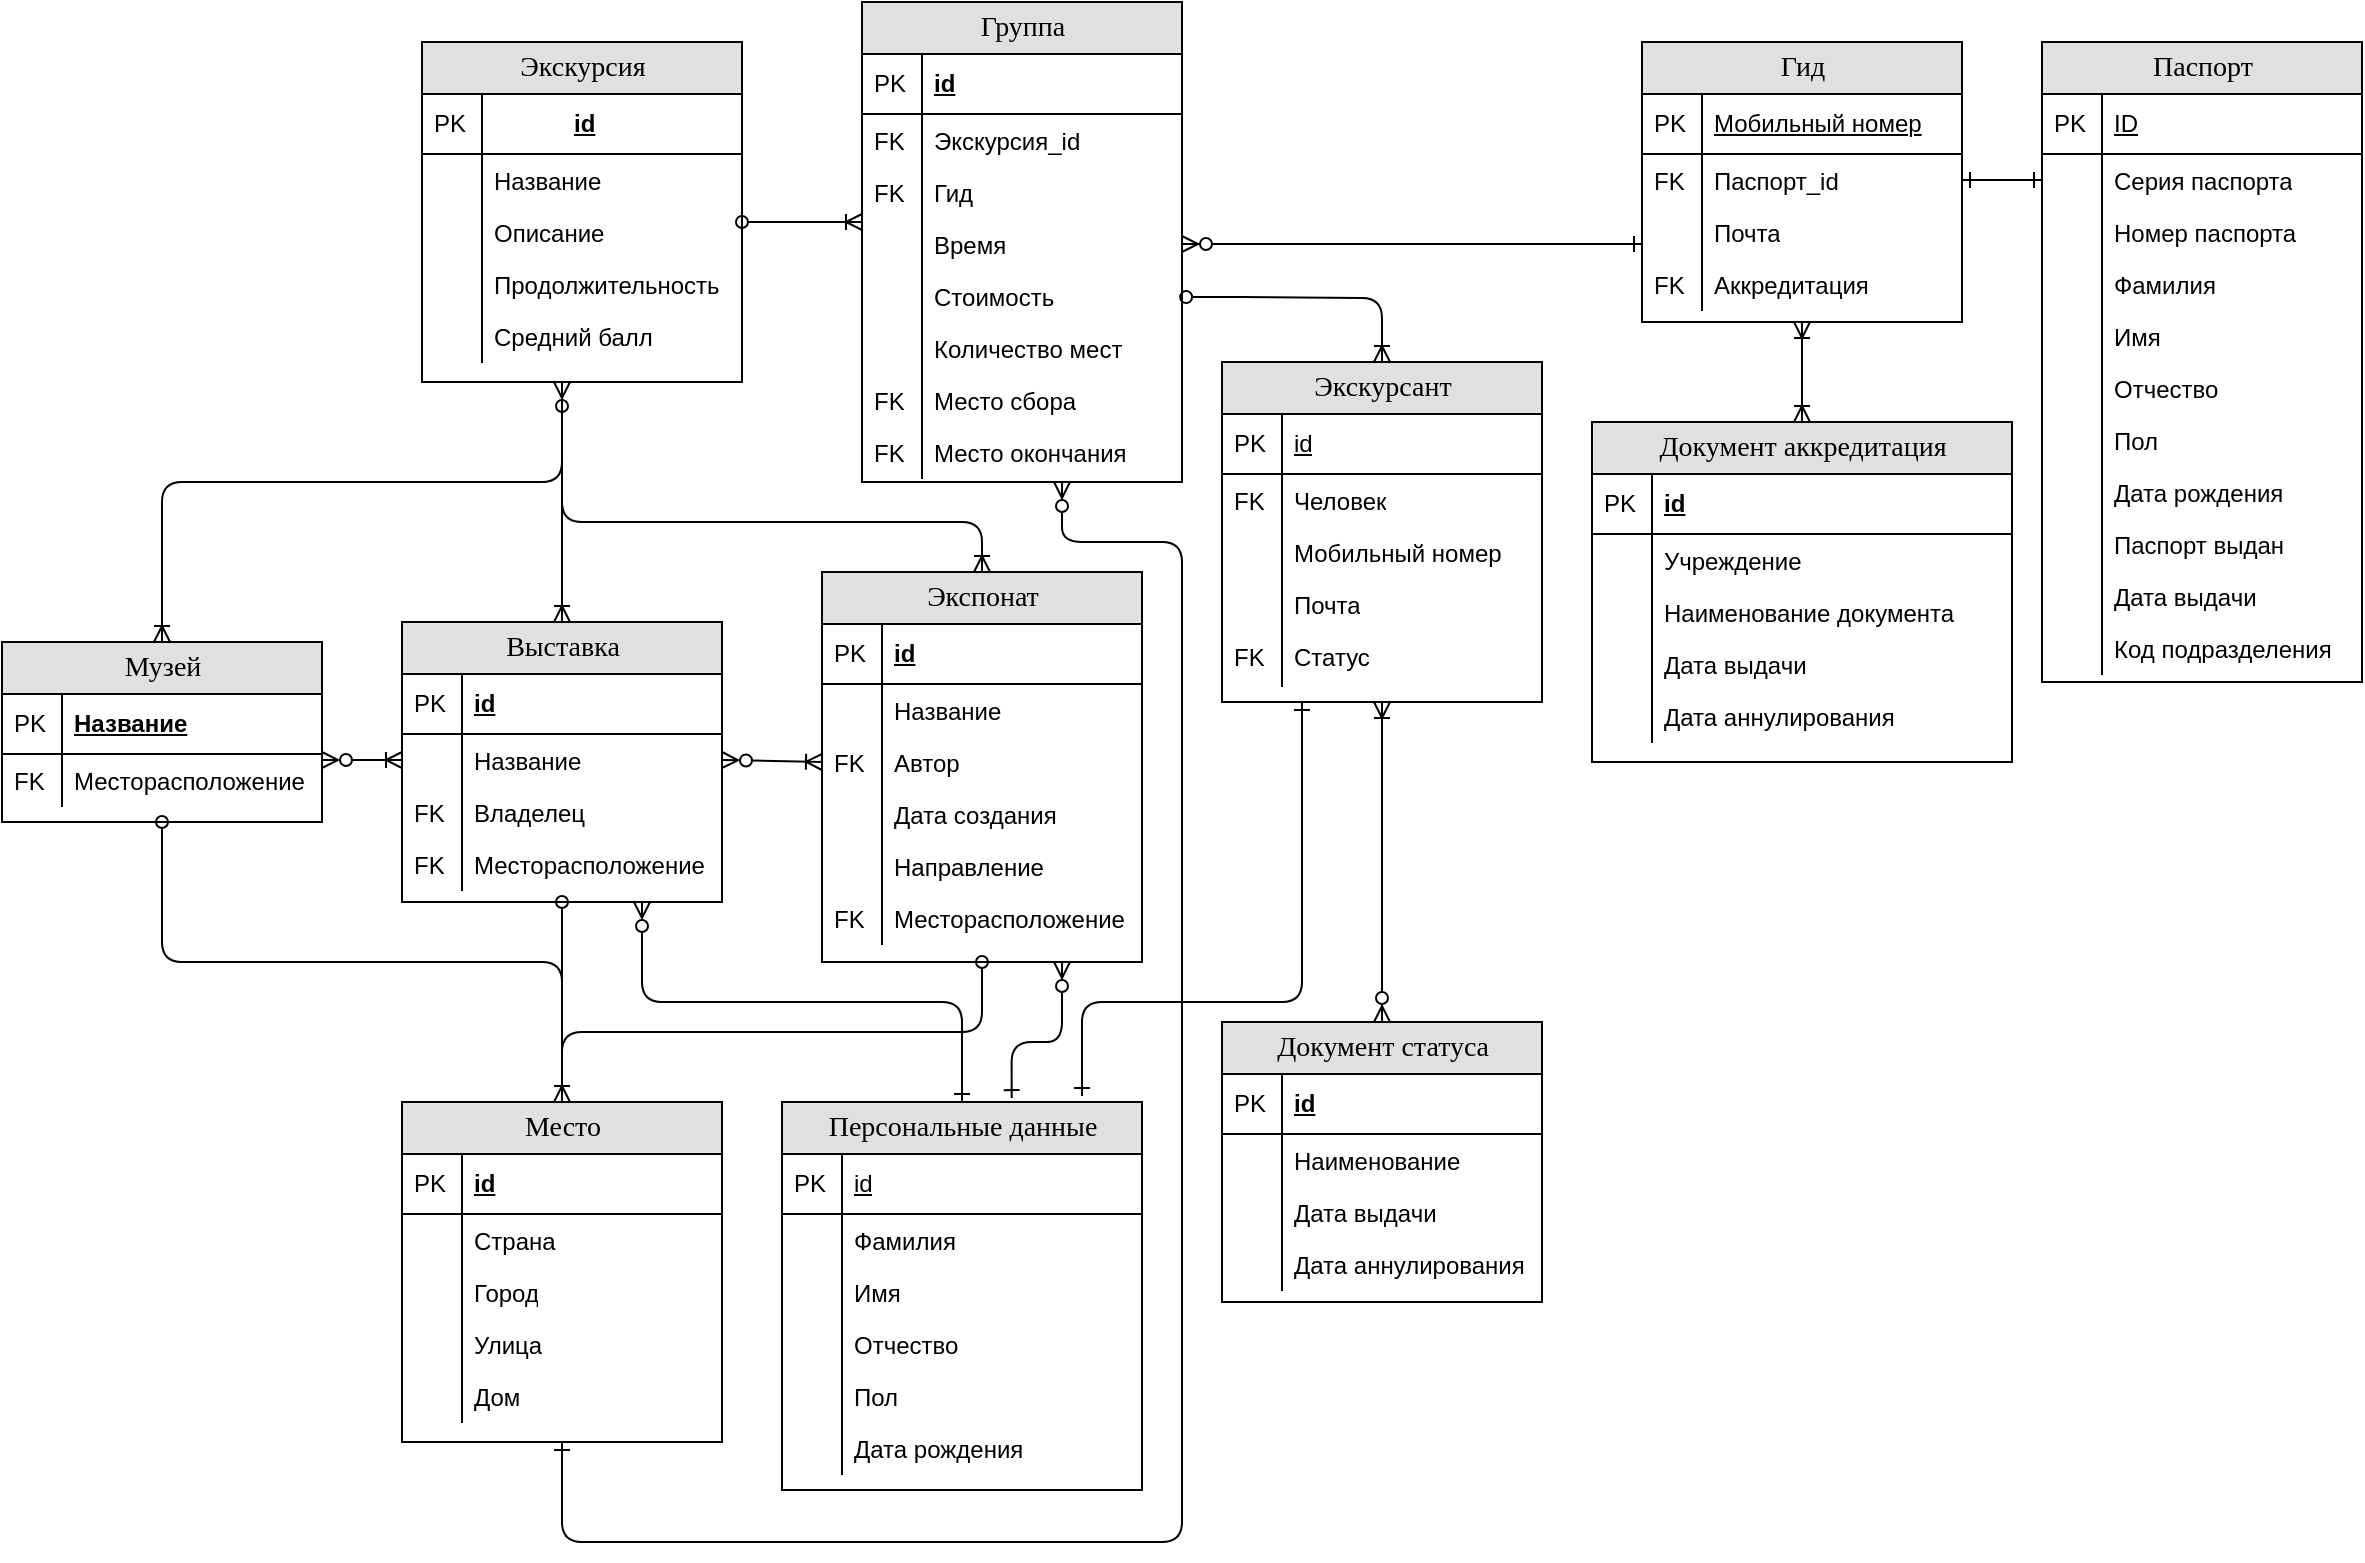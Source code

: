<mxfile version="15.8.3" type="device"><diagram name="Page-1" id="e56a1550-8fbb-45ad-956c-1786394a9013"><mxGraphModel dx="1654" dy="-58" grid="1" gridSize="10" guides="1" tooltips="1" connect="1" arrows="1" fold="1" page="1" pageScale="1" pageWidth="1100" pageHeight="850" background="none" math="0" shadow="0"><root><mxCell id="0"/><mxCell id="1" parent="0"/><mxCell id="u1jYamHM47Ln7ukONdPh-6" value="Экскурсия" style="swimlane;html=1;fontStyle=0;childLayout=stackLayout;horizontal=1;startSize=26;fillColor=#e0e0e0;horizontalStack=0;resizeParent=1;resizeLast=0;collapsible=1;marginBottom=0;swimlaneFillColor=#ffffff;align=center;rounded=0;shadow=0;comic=0;labelBackgroundColor=none;strokeWidth=1;fontFamily=Verdana;fontSize=14;swimlaneLine=1;" parent="1" vertex="1"><mxGeometry x="250" y="930" width="160" height="170" as="geometry"/></mxCell><mxCell id="u1jYamHM47Ln7ukONdPh-7" value="&lt;blockquote style=&quot;margin: 0 0 0 40px ; border: none ; padding: 0px&quot;&gt;id&lt;/blockquote&gt;" style="shape=partialRectangle;top=0;left=0;right=0;bottom=1;html=1;align=left;verticalAlign=middle;fillColor=none;spacingLeft=34;spacingRight=4;whiteSpace=wrap;overflow=hidden;rotatable=0;points=[[0,0.5],[1,0.5]];portConstraint=eastwest;dropTarget=0;fontStyle=5;" parent="u1jYamHM47Ln7ukONdPh-6" vertex="1"><mxGeometry y="26" width="160" height="30" as="geometry"/></mxCell><mxCell id="u1jYamHM47Ln7ukONdPh-8" value="PK" style="shape=partialRectangle;top=0;left=0;bottom=0;html=1;fillColor=none;align=left;verticalAlign=middle;spacingLeft=4;spacingRight=4;whiteSpace=wrap;overflow=hidden;rotatable=0;points=[];portConstraint=eastwest;part=1;" parent="u1jYamHM47Ln7ukONdPh-7" vertex="1" connectable="0"><mxGeometry width="30" height="30" as="geometry"/></mxCell><mxCell id="u1jYamHM47Ln7ukONdPh-207" value="Название" style="shape=partialRectangle;top=0;left=0;right=0;bottom=0;html=1;align=left;verticalAlign=top;fillColor=none;spacingLeft=34;spacingRight=4;whiteSpace=wrap;overflow=hidden;rotatable=0;points=[[0,0.5],[1,0.5]];portConstraint=eastwest;dropTarget=0;" parent="u1jYamHM47Ln7ukONdPh-6" vertex="1"><mxGeometry y="56" width="160" height="26" as="geometry"/></mxCell><mxCell id="u1jYamHM47Ln7ukONdPh-208" value="" style="shape=partialRectangle;top=0;left=0;bottom=0;html=1;fillColor=none;align=left;verticalAlign=top;spacingLeft=4;spacingRight=4;whiteSpace=wrap;overflow=hidden;rotatable=0;points=[];portConstraint=eastwest;part=1;" parent="u1jYamHM47Ln7ukONdPh-207" vertex="1" connectable="0"><mxGeometry width="30" height="26" as="geometry"/></mxCell><mxCell id="u1jYamHM47Ln7ukONdPh-209" value="Описание" style="shape=partialRectangle;top=0;left=0;right=0;bottom=0;html=1;align=left;verticalAlign=top;fillColor=none;spacingLeft=34;spacingRight=4;whiteSpace=wrap;overflow=hidden;rotatable=0;points=[[0,0.5],[1,0.5]];portConstraint=eastwest;dropTarget=0;" parent="u1jYamHM47Ln7ukONdPh-6" vertex="1"><mxGeometry y="82" width="160" height="26" as="geometry"/></mxCell><mxCell id="u1jYamHM47Ln7ukONdPh-210" value="" style="shape=partialRectangle;top=0;left=0;bottom=0;html=1;fillColor=none;align=left;verticalAlign=top;spacingLeft=4;spacingRight=4;whiteSpace=wrap;overflow=hidden;rotatable=0;points=[];portConstraint=eastwest;part=1;" parent="u1jYamHM47Ln7ukONdPh-209" vertex="1" connectable="0"><mxGeometry width="30" height="26" as="geometry"/></mxCell><mxCell id="u1jYamHM47Ln7ukONdPh-142" value="Продолжительность" style="shape=partialRectangle;top=0;left=0;right=0;bottom=0;html=1;align=left;verticalAlign=top;fillColor=none;spacingLeft=34;spacingRight=4;whiteSpace=wrap;overflow=hidden;rotatable=0;points=[[0,0.5],[1,0.5]];portConstraint=eastwest;dropTarget=0;" parent="u1jYamHM47Ln7ukONdPh-6" vertex="1"><mxGeometry y="108" width="160" height="26" as="geometry"/></mxCell><mxCell id="u1jYamHM47Ln7ukONdPh-143" value="" style="shape=partialRectangle;top=0;left=0;bottom=0;html=1;fillColor=none;align=left;verticalAlign=top;spacingLeft=4;spacingRight=4;whiteSpace=wrap;overflow=hidden;rotatable=0;points=[];portConstraint=eastwest;part=1;" parent="u1jYamHM47Ln7ukONdPh-142" vertex="1" connectable="0"><mxGeometry width="30" height="26" as="geometry"/></mxCell><mxCell id="u1jYamHM47Ln7ukONdPh-193" value="Средний балл" style="shape=partialRectangle;top=0;left=0;right=0;bottom=0;html=1;align=left;verticalAlign=top;fillColor=none;spacingLeft=34;spacingRight=4;whiteSpace=wrap;overflow=hidden;rotatable=0;points=[[0,0.5],[1,0.5]];portConstraint=eastwest;dropTarget=0;" parent="u1jYamHM47Ln7ukONdPh-6" vertex="1"><mxGeometry y="134" width="160" height="26" as="geometry"/></mxCell><mxCell id="u1jYamHM47Ln7ukONdPh-194" value="" style="shape=partialRectangle;top=0;left=0;bottom=0;html=1;fillColor=none;align=left;verticalAlign=top;spacingLeft=4;spacingRight=4;whiteSpace=wrap;overflow=hidden;rotatable=0;points=[];portConstraint=eastwest;part=1;" parent="u1jYamHM47Ln7ukONdPh-193" vertex="1" connectable="0"><mxGeometry width="30" height="26" as="geometry"/></mxCell><mxCell id="u1jYamHM47Ln7ukONdPh-17" value="Группа" style="swimlane;html=1;fontStyle=0;childLayout=stackLayout;horizontal=1;startSize=26;fillColor=#e0e0e0;horizontalStack=0;resizeParent=1;resizeLast=0;collapsible=1;marginBottom=0;swimlaneFillColor=#ffffff;align=center;rounded=0;shadow=0;comic=0;labelBackgroundColor=none;strokeWidth=1;fontFamily=Verdana;fontSize=14;swimlaneLine=1;" parent="1" vertex="1"><mxGeometry x="470" y="910" width="160" height="240" as="geometry"/></mxCell><mxCell id="u1jYamHM47Ln7ukONdPh-18" value="id" style="shape=partialRectangle;top=0;left=0;right=0;bottom=1;html=1;align=left;verticalAlign=middle;fillColor=none;spacingLeft=34;spacingRight=4;whiteSpace=wrap;overflow=hidden;rotatable=0;points=[[0,0.5],[1,0.5]];portConstraint=eastwest;dropTarget=0;fontStyle=5;" parent="u1jYamHM47Ln7ukONdPh-17" vertex="1"><mxGeometry y="26" width="160" height="30" as="geometry"/></mxCell><mxCell id="u1jYamHM47Ln7ukONdPh-19" value="PK" style="shape=partialRectangle;top=0;left=0;bottom=0;html=1;fillColor=none;align=left;verticalAlign=middle;spacingLeft=4;spacingRight=4;whiteSpace=wrap;overflow=hidden;rotatable=0;points=[];portConstraint=eastwest;part=1;" parent="u1jYamHM47Ln7ukONdPh-18" vertex="1" connectable="0"><mxGeometry width="30" height="30" as="geometry"/></mxCell><mxCell id="u1jYamHM47Ln7ukONdPh-203" value="Экскурсия_id&lt;br&gt;" style="shape=partialRectangle;top=0;left=0;right=0;bottom=0;html=1;align=left;verticalAlign=top;fillColor=none;spacingLeft=34;spacingRight=4;whiteSpace=wrap;overflow=hidden;rotatable=0;points=[[0,0.5],[1,0.5]];portConstraint=eastwest;dropTarget=0;" parent="u1jYamHM47Ln7ukONdPh-17" vertex="1"><mxGeometry y="56" width="160" height="26" as="geometry"/></mxCell><mxCell id="u1jYamHM47Ln7ukONdPh-204" value="FK" style="shape=partialRectangle;top=0;left=0;bottom=0;html=1;fillColor=none;align=left;verticalAlign=top;spacingLeft=4;spacingRight=4;whiteSpace=wrap;overflow=hidden;rotatable=0;points=[];portConstraint=eastwest;part=1;" parent="u1jYamHM47Ln7ukONdPh-203" vertex="1" connectable="0"><mxGeometry width="30" height="26" as="geometry"/></mxCell><mxCell id="u1jYamHM47Ln7ukONdPh-144" value="Гид&lt;br&gt;" style="shape=partialRectangle;top=0;left=0;right=0;bottom=0;html=1;align=left;verticalAlign=top;fillColor=none;spacingLeft=34;spacingRight=4;whiteSpace=wrap;overflow=hidden;rotatable=0;points=[[0,0.5],[1,0.5]];portConstraint=eastwest;dropTarget=0;" parent="u1jYamHM47Ln7ukONdPh-17" vertex="1"><mxGeometry y="82" width="160" height="26" as="geometry"/></mxCell><mxCell id="u1jYamHM47Ln7ukONdPh-145" value="FK" style="shape=partialRectangle;top=0;left=0;bottom=0;html=1;fillColor=none;align=left;verticalAlign=top;spacingLeft=4;spacingRight=4;whiteSpace=wrap;overflow=hidden;rotatable=0;points=[];portConstraint=eastwest;part=1;" parent="u1jYamHM47Ln7ukONdPh-144" vertex="1" connectable="0"><mxGeometry width="30" height="26" as="geometry"/></mxCell><mxCell id="u1jYamHM47Ln7ukONdPh-148" value="Время" style="shape=partialRectangle;top=0;left=0;right=0;bottom=0;html=1;align=left;verticalAlign=top;fillColor=none;spacingLeft=34;spacingRight=4;whiteSpace=wrap;overflow=hidden;rotatable=0;points=[[0,0.5],[1,0.5]];portConstraint=eastwest;dropTarget=0;" parent="u1jYamHM47Ln7ukONdPh-17" vertex="1"><mxGeometry y="108" width="160" height="26" as="geometry"/></mxCell><mxCell id="u1jYamHM47Ln7ukONdPh-149" value="" style="shape=partialRectangle;top=0;left=0;bottom=0;html=1;fillColor=none;align=left;verticalAlign=top;spacingLeft=4;spacingRight=4;whiteSpace=wrap;overflow=hidden;rotatable=0;points=[];portConstraint=eastwest;part=1;" parent="u1jYamHM47Ln7ukONdPh-148" vertex="1" connectable="0"><mxGeometry width="30" height="26" as="geometry"/></mxCell><mxCell id="u1jYamHM47Ln7ukONdPh-146" value="Стоимость" style="shape=partialRectangle;top=0;left=0;right=0;bottom=0;html=1;align=left;verticalAlign=top;fillColor=none;spacingLeft=34;spacingRight=4;whiteSpace=wrap;overflow=hidden;rotatable=0;points=[[0,0.5],[1,0.5]];portConstraint=eastwest;dropTarget=0;" parent="u1jYamHM47Ln7ukONdPh-17" vertex="1"><mxGeometry y="134" width="160" height="26" as="geometry"/></mxCell><mxCell id="u1jYamHM47Ln7ukONdPh-147" value="" style="shape=partialRectangle;top=0;left=0;bottom=0;html=1;fillColor=none;align=left;verticalAlign=top;spacingLeft=4;spacingRight=4;whiteSpace=wrap;overflow=hidden;rotatable=0;points=[];portConstraint=eastwest;part=1;" parent="u1jYamHM47Ln7ukONdPh-146" vertex="1" connectable="0"><mxGeometry width="30" height="26" as="geometry"/></mxCell><mxCell id="u1jYamHM47Ln7ukONdPh-183" value="Количество мест" style="shape=partialRectangle;top=0;left=0;right=0;bottom=0;html=1;align=left;verticalAlign=top;fillColor=none;spacingLeft=34;spacingRight=4;whiteSpace=wrap;overflow=hidden;rotatable=0;points=[[0,0.5],[1,0.5]];portConstraint=eastwest;dropTarget=0;" parent="u1jYamHM47Ln7ukONdPh-17" vertex="1"><mxGeometry y="160" width="160" height="26" as="geometry"/></mxCell><mxCell id="u1jYamHM47Ln7ukONdPh-184" value="" style="shape=partialRectangle;top=0;left=0;bottom=0;html=1;fillColor=none;align=left;verticalAlign=top;spacingLeft=4;spacingRight=4;whiteSpace=wrap;overflow=hidden;rotatable=0;points=[];portConstraint=eastwest;part=1;" parent="u1jYamHM47Ln7ukONdPh-183" vertex="1" connectable="0"><mxGeometry width="30" height="26" as="geometry"/></mxCell><mxCell id="u1jYamHM47Ln7ukONdPh-212" value="Место сбора" style="shape=partialRectangle;top=0;left=0;right=0;bottom=0;html=1;align=left;verticalAlign=top;fillColor=none;spacingLeft=34;spacingRight=4;whiteSpace=wrap;overflow=hidden;rotatable=0;points=[[0,0.5],[1,0.5]];portConstraint=eastwest;dropTarget=0;" parent="u1jYamHM47Ln7ukONdPh-17" vertex="1"><mxGeometry y="186" width="160" height="26" as="geometry"/></mxCell><mxCell id="u1jYamHM47Ln7ukONdPh-213" value="FK&lt;br&gt;" style="shape=partialRectangle;top=0;left=0;bottom=0;html=1;fillColor=none;align=left;verticalAlign=top;spacingLeft=4;spacingRight=4;whiteSpace=wrap;overflow=hidden;rotatable=0;points=[];portConstraint=eastwest;part=1;" parent="u1jYamHM47Ln7ukONdPh-212" vertex="1" connectable="0"><mxGeometry width="30" height="26" as="geometry"/></mxCell><mxCell id="u1jYamHM47Ln7ukONdPh-214" value="Место окончания" style="shape=partialRectangle;top=0;left=0;right=0;bottom=0;html=1;align=left;verticalAlign=top;fillColor=none;spacingLeft=34;spacingRight=4;whiteSpace=wrap;overflow=hidden;rotatable=0;points=[[0,0.5],[1,0.5]];portConstraint=eastwest;dropTarget=0;" parent="u1jYamHM47Ln7ukONdPh-17" vertex="1"><mxGeometry y="212" width="160" height="26" as="geometry"/></mxCell><mxCell id="u1jYamHM47Ln7ukONdPh-215" value="FK&lt;br&gt;" style="shape=partialRectangle;top=0;left=0;bottom=0;html=1;fillColor=none;align=left;verticalAlign=top;spacingLeft=4;spacingRight=4;whiteSpace=wrap;overflow=hidden;rotatable=0;points=[];portConstraint=eastwest;part=1;" parent="u1jYamHM47Ln7ukONdPh-214" vertex="1" connectable="0"><mxGeometry width="30" height="26" as="geometry"/></mxCell><mxCell id="u1jYamHM47Ln7ukONdPh-24" value="Музей" style="swimlane;html=1;fontStyle=0;childLayout=stackLayout;horizontal=1;startSize=26;fillColor=#e0e0e0;horizontalStack=0;resizeParent=1;resizeLast=0;collapsible=1;marginBottom=0;swimlaneFillColor=#ffffff;align=center;rounded=0;shadow=0;comic=0;labelBackgroundColor=none;strokeWidth=1;fontFamily=Verdana;fontSize=14;swimlaneLine=1;" parent="1" vertex="1"><mxGeometry x="40" y="1230" width="160" height="90" as="geometry"/></mxCell><mxCell id="u1jYamHM47Ln7ukONdPh-25" value="Название" style="shape=partialRectangle;top=0;left=0;right=0;bottom=1;html=1;align=left;verticalAlign=middle;fillColor=none;spacingLeft=34;spacingRight=4;whiteSpace=wrap;overflow=hidden;rotatable=0;points=[[0,0.5],[1,0.5]];portConstraint=eastwest;dropTarget=0;fontStyle=5;" parent="u1jYamHM47Ln7ukONdPh-24" vertex="1"><mxGeometry y="26" width="160" height="30" as="geometry"/></mxCell><mxCell id="u1jYamHM47Ln7ukONdPh-26" value="PK" style="shape=partialRectangle;top=0;left=0;bottom=0;html=1;fillColor=none;align=left;verticalAlign=middle;spacingLeft=4;spacingRight=4;whiteSpace=wrap;overflow=hidden;rotatable=0;points=[];portConstraint=eastwest;part=1;" parent="u1jYamHM47Ln7ukONdPh-25" vertex="1" connectable="0"><mxGeometry width="30" height="30" as="geometry"/></mxCell><mxCell id="u1jYamHM47Ln7ukONdPh-232" value="Месторасположение" style="shape=partialRectangle;top=0;left=0;right=0;bottom=0;html=1;align=left;verticalAlign=top;fillColor=none;spacingLeft=34;spacingRight=4;whiteSpace=wrap;overflow=hidden;rotatable=0;points=[[0,0.5],[1,0.5]];portConstraint=eastwest;dropTarget=0;" parent="u1jYamHM47Ln7ukONdPh-24" vertex="1"><mxGeometry y="56" width="160" height="26" as="geometry"/></mxCell><mxCell id="u1jYamHM47Ln7ukONdPh-233" value="FK" style="shape=partialRectangle;top=0;left=0;bottom=0;html=1;fillColor=none;align=left;verticalAlign=top;spacingLeft=4;spacingRight=4;whiteSpace=wrap;overflow=hidden;rotatable=0;points=[];portConstraint=eastwest;part=1;" parent="u1jYamHM47Ln7ukONdPh-232" vertex="1" connectable="0"><mxGeometry width="30" height="26" as="geometry"/></mxCell><mxCell id="u1jYamHM47Ln7ukONdPh-40" value="Выставка" style="swimlane;html=1;fontStyle=0;childLayout=stackLayout;horizontal=1;startSize=26;fillColor=#e0e0e0;horizontalStack=0;resizeParent=1;resizeLast=0;collapsible=1;marginBottom=0;swimlaneFillColor=#ffffff;align=center;rounded=0;shadow=0;comic=0;labelBackgroundColor=none;strokeWidth=1;fontFamily=Verdana;fontSize=14;swimlaneLine=1;" parent="1" vertex="1"><mxGeometry x="240" y="1220" width="160" height="140" as="geometry"/></mxCell><mxCell id="u1jYamHM47Ln7ukONdPh-41" value="id" style="shape=partialRectangle;top=0;left=0;right=0;bottom=1;html=1;align=left;verticalAlign=middle;fillColor=none;spacingLeft=34;spacingRight=4;whiteSpace=wrap;overflow=hidden;rotatable=0;points=[[0,0.5],[1,0.5]];portConstraint=eastwest;dropTarget=0;fontStyle=5;" parent="u1jYamHM47Ln7ukONdPh-40" vertex="1"><mxGeometry y="26" width="160" height="30" as="geometry"/></mxCell><mxCell id="u1jYamHM47Ln7ukONdPh-42" value="PK" style="shape=partialRectangle;top=0;left=0;bottom=0;html=1;fillColor=none;align=left;verticalAlign=middle;spacingLeft=4;spacingRight=4;whiteSpace=wrap;overflow=hidden;rotatable=0;points=[];portConstraint=eastwest;part=1;" parent="u1jYamHM47Ln7ukONdPh-41" vertex="1" connectable="0"><mxGeometry width="30" height="30" as="geometry"/></mxCell><mxCell id="u1jYamHM47Ln7ukONdPh-43" value="Название" style="shape=partialRectangle;top=0;left=0;right=0;bottom=0;html=1;align=left;verticalAlign=top;fillColor=none;spacingLeft=34;spacingRight=4;whiteSpace=wrap;overflow=hidden;rotatable=0;points=[[0,0.5],[1,0.5]];portConstraint=eastwest;dropTarget=0;" parent="u1jYamHM47Ln7ukONdPh-40" vertex="1"><mxGeometry y="56" width="160" height="26" as="geometry"/></mxCell><mxCell id="u1jYamHM47Ln7ukONdPh-44" value="" style="shape=partialRectangle;top=0;left=0;bottom=0;html=1;fillColor=none;align=left;verticalAlign=top;spacingLeft=4;spacingRight=4;whiteSpace=wrap;overflow=hidden;rotatable=0;points=[];portConstraint=eastwest;part=1;" parent="u1jYamHM47Ln7ukONdPh-43" vertex="1" connectable="0"><mxGeometry width="30" height="26" as="geometry"/></mxCell><mxCell id="u1jYamHM47Ln7ukONdPh-130" value="Владелец" style="shape=partialRectangle;top=0;left=0;right=0;bottom=0;html=1;align=left;verticalAlign=top;fillColor=none;spacingLeft=34;spacingRight=4;whiteSpace=wrap;overflow=hidden;rotatable=0;points=[[0,0.5],[1,0.5]];portConstraint=eastwest;dropTarget=0;" parent="u1jYamHM47Ln7ukONdPh-40" vertex="1"><mxGeometry y="82" width="160" height="26" as="geometry"/></mxCell><mxCell id="u1jYamHM47Ln7ukONdPh-131" value="FK" style="shape=partialRectangle;top=0;left=0;bottom=0;html=1;fillColor=none;align=left;verticalAlign=top;spacingLeft=4;spacingRight=4;whiteSpace=wrap;overflow=hidden;rotatable=0;points=[];portConstraint=eastwest;part=1;" parent="u1jYamHM47Ln7ukONdPh-130" vertex="1" connectable="0"><mxGeometry width="30" height="26" as="geometry"/></mxCell><mxCell id="u1jYamHM47Ln7ukONdPh-230" value="Месторасположение" style="shape=partialRectangle;top=0;left=0;right=0;bottom=0;html=1;align=left;verticalAlign=top;fillColor=none;spacingLeft=34;spacingRight=4;whiteSpace=wrap;overflow=hidden;rotatable=0;points=[[0,0.5],[1,0.5]];portConstraint=eastwest;dropTarget=0;" parent="u1jYamHM47Ln7ukONdPh-40" vertex="1"><mxGeometry y="108" width="160" height="26" as="geometry"/></mxCell><mxCell id="u1jYamHM47Ln7ukONdPh-231" value="FK" style="shape=partialRectangle;top=0;left=0;bottom=0;html=1;fillColor=none;align=left;verticalAlign=top;spacingLeft=4;spacingRight=4;whiteSpace=wrap;overflow=hidden;rotatable=0;points=[];portConstraint=eastwest;part=1;" parent="u1jYamHM47Ln7ukONdPh-230" vertex="1" connectable="0"><mxGeometry width="30" height="26" as="geometry"/></mxCell><mxCell id="u1jYamHM47Ln7ukONdPh-45" value="Экспонат" style="swimlane;html=1;fontStyle=0;childLayout=stackLayout;horizontal=1;startSize=26;fillColor=#e0e0e0;horizontalStack=0;resizeParent=1;resizeLast=0;collapsible=1;marginBottom=0;swimlaneFillColor=#ffffff;align=center;rounded=0;shadow=0;comic=0;labelBackgroundColor=none;strokeWidth=1;fontFamily=Verdana;fontSize=14;swimlaneLine=1;" parent="1" vertex="1"><mxGeometry x="450" y="1195" width="160" height="195" as="geometry"/></mxCell><mxCell id="u1jYamHM47Ln7ukONdPh-46" value="id" style="shape=partialRectangle;top=0;left=0;right=0;bottom=1;html=1;align=left;verticalAlign=middle;fillColor=none;spacingLeft=34;spacingRight=4;whiteSpace=wrap;overflow=hidden;rotatable=0;points=[[0,0.5],[1,0.5]];portConstraint=eastwest;dropTarget=0;fontStyle=5;" parent="u1jYamHM47Ln7ukONdPh-45" vertex="1"><mxGeometry y="26" width="160" height="30" as="geometry"/></mxCell><mxCell id="u1jYamHM47Ln7ukONdPh-47" value="PK" style="shape=partialRectangle;top=0;left=0;bottom=0;html=1;fillColor=none;align=left;verticalAlign=middle;spacingLeft=4;spacingRight=4;whiteSpace=wrap;overflow=hidden;rotatable=0;points=[];portConstraint=eastwest;part=1;" parent="u1jYamHM47Ln7ukONdPh-46" vertex="1" connectable="0"><mxGeometry width="30" height="30" as="geometry"/></mxCell><mxCell id="u1jYamHM47Ln7ukONdPh-48" value="Название" style="shape=partialRectangle;top=0;left=0;right=0;bottom=0;html=1;align=left;verticalAlign=top;fillColor=none;spacingLeft=34;spacingRight=4;whiteSpace=wrap;overflow=hidden;rotatable=0;points=[[0,0.5],[1,0.5]];portConstraint=eastwest;dropTarget=0;" parent="u1jYamHM47Ln7ukONdPh-45" vertex="1"><mxGeometry y="56" width="160" height="26" as="geometry"/></mxCell><mxCell id="u1jYamHM47Ln7ukONdPh-49" value="" style="shape=partialRectangle;top=0;left=0;bottom=0;html=1;fillColor=none;align=left;verticalAlign=top;spacingLeft=4;spacingRight=4;whiteSpace=wrap;overflow=hidden;rotatable=0;points=[];portConstraint=eastwest;part=1;" parent="u1jYamHM47Ln7ukONdPh-48" vertex="1" connectable="0"><mxGeometry width="30" height="26" as="geometry"/></mxCell><mxCell id="u1jYamHM47Ln7ukONdPh-124" value="Автор" style="shape=partialRectangle;top=0;left=0;right=0;bottom=0;html=1;align=left;verticalAlign=top;fillColor=none;spacingLeft=34;spacingRight=4;whiteSpace=wrap;overflow=hidden;rotatable=0;points=[[0,0.5],[1,0.5]];portConstraint=eastwest;dropTarget=0;" parent="u1jYamHM47Ln7ukONdPh-45" vertex="1"><mxGeometry y="82" width="160" height="26" as="geometry"/></mxCell><mxCell id="u1jYamHM47Ln7ukONdPh-125" value="FK" style="shape=partialRectangle;top=0;left=0;bottom=0;html=1;fillColor=none;align=left;verticalAlign=top;spacingLeft=4;spacingRight=4;whiteSpace=wrap;overflow=hidden;rotatable=0;points=[];portConstraint=eastwest;part=1;" parent="u1jYamHM47Ln7ukONdPh-124" vertex="1" connectable="0"><mxGeometry width="30" height="26" as="geometry"/></mxCell><mxCell id="u1jYamHM47Ln7ukONdPh-126" value="Дата создания" style="shape=partialRectangle;top=0;left=0;right=0;bottom=0;html=1;align=left;verticalAlign=top;fillColor=none;spacingLeft=34;spacingRight=4;whiteSpace=wrap;overflow=hidden;rotatable=0;points=[[0,0.5],[1,0.5]];portConstraint=eastwest;dropTarget=0;" parent="u1jYamHM47Ln7ukONdPh-45" vertex="1"><mxGeometry y="108" width="160" height="26" as="geometry"/></mxCell><mxCell id="u1jYamHM47Ln7ukONdPh-127" value="" style="shape=partialRectangle;top=0;left=0;bottom=0;html=1;fillColor=none;align=left;verticalAlign=top;spacingLeft=4;spacingRight=4;whiteSpace=wrap;overflow=hidden;rotatable=0;points=[];portConstraint=eastwest;part=1;" parent="u1jYamHM47Ln7ukONdPh-126" vertex="1" connectable="0"><mxGeometry width="30" height="26" as="geometry"/></mxCell><mxCell id="u1jYamHM47Ln7ukONdPh-128" value="Направление" style="shape=partialRectangle;top=0;left=0;right=0;bottom=0;html=1;align=left;verticalAlign=top;fillColor=none;spacingLeft=34;spacingRight=4;whiteSpace=wrap;overflow=hidden;rotatable=0;points=[[0,0.5],[1,0.5]];portConstraint=eastwest;dropTarget=0;" parent="u1jYamHM47Ln7ukONdPh-45" vertex="1"><mxGeometry y="134" width="160" height="26" as="geometry"/></mxCell><mxCell id="u1jYamHM47Ln7ukONdPh-129" value="" style="shape=partialRectangle;top=0;left=0;bottom=0;html=1;fillColor=none;align=left;verticalAlign=top;spacingLeft=4;spacingRight=4;whiteSpace=wrap;overflow=hidden;rotatable=0;points=[];portConstraint=eastwest;part=1;" parent="u1jYamHM47Ln7ukONdPh-128" vertex="1" connectable="0"><mxGeometry width="30" height="26" as="geometry"/></mxCell><mxCell id="u1jYamHM47Ln7ukONdPh-134" value="Месторасположение" style="shape=partialRectangle;top=0;left=0;right=0;bottom=0;html=1;align=left;verticalAlign=top;fillColor=none;spacingLeft=34;spacingRight=4;whiteSpace=wrap;overflow=hidden;rotatable=0;points=[[0,0.5],[1,0.5]];portConstraint=eastwest;dropTarget=0;" parent="u1jYamHM47Ln7ukONdPh-45" vertex="1"><mxGeometry y="160" width="160" height="26" as="geometry"/></mxCell><mxCell id="u1jYamHM47Ln7ukONdPh-135" value="FK" style="shape=partialRectangle;top=0;left=0;bottom=0;html=1;fillColor=none;align=left;verticalAlign=top;spacingLeft=4;spacingRight=4;whiteSpace=wrap;overflow=hidden;rotatable=0;points=[];portConstraint=eastwest;part=1;" parent="u1jYamHM47Ln7ukONdPh-134" vertex="1" connectable="0"><mxGeometry width="30" height="26" as="geometry"/></mxCell><mxCell id="u1jYamHM47Ln7ukONdPh-60" value="Документ&amp;nbsp;аккредитация" style="swimlane;html=1;fontStyle=0;childLayout=stackLayout;horizontal=1;startSize=26;fillColor=#e0e0e0;horizontalStack=0;resizeParent=1;resizeLast=0;collapsible=1;marginBottom=0;swimlaneFillColor=#ffffff;align=center;rounded=0;shadow=0;comic=0;labelBackgroundColor=none;strokeWidth=1;fontFamily=Verdana;fontSize=14;swimlaneLine=1;" parent="1" vertex="1"><mxGeometry x="835" y="1120" width="210" height="170" as="geometry"/></mxCell><mxCell id="u1jYamHM47Ln7ukONdPh-61" value="id" style="shape=partialRectangle;top=0;left=0;right=0;bottom=1;html=1;align=left;verticalAlign=middle;fillColor=none;spacingLeft=34;spacingRight=4;whiteSpace=wrap;overflow=hidden;rotatable=0;points=[[0,0.5],[1,0.5]];portConstraint=eastwest;dropTarget=0;fontStyle=5;" parent="u1jYamHM47Ln7ukONdPh-60" vertex="1"><mxGeometry y="26" width="210" height="30" as="geometry"/></mxCell><mxCell id="u1jYamHM47Ln7ukONdPh-62" value="PK" style="shape=partialRectangle;top=0;left=0;bottom=0;html=1;fillColor=none;align=left;verticalAlign=middle;spacingLeft=4;spacingRight=4;whiteSpace=wrap;overflow=hidden;rotatable=0;points=[];portConstraint=eastwest;part=1;" parent="u1jYamHM47Ln7ukONdPh-61" vertex="1" connectable="0"><mxGeometry width="30" height="30" as="geometry"/></mxCell><mxCell id="u1jYamHM47Ln7ukONdPh-63" value="Учреждение" style="shape=partialRectangle;top=0;left=0;right=0;bottom=0;html=1;align=left;verticalAlign=top;fillColor=none;spacingLeft=34;spacingRight=4;whiteSpace=wrap;overflow=hidden;rotatable=0;points=[[0,0.5],[1,0.5]];portConstraint=eastwest;dropTarget=0;" parent="u1jYamHM47Ln7ukONdPh-60" vertex="1"><mxGeometry y="56" width="210" height="26" as="geometry"/></mxCell><mxCell id="u1jYamHM47Ln7ukONdPh-64" value="" style="shape=partialRectangle;top=0;left=0;bottom=0;html=1;fillColor=none;align=left;verticalAlign=top;spacingLeft=4;spacingRight=4;whiteSpace=wrap;overflow=hidden;rotatable=0;points=[];portConstraint=eastwest;part=1;" parent="u1jYamHM47Ln7ukONdPh-63" vertex="1" connectable="0"><mxGeometry width="30" height="26" as="geometry"/></mxCell><mxCell id="u1jYamHM47Ln7ukONdPh-205" value="Наименование документа" style="shape=partialRectangle;top=0;left=0;right=0;bottom=0;html=1;align=left;verticalAlign=top;fillColor=none;spacingLeft=34;spacingRight=4;whiteSpace=wrap;overflow=hidden;rotatable=0;points=[[0,0.5],[1,0.5]];portConstraint=eastwest;dropTarget=0;" parent="u1jYamHM47Ln7ukONdPh-60" vertex="1"><mxGeometry y="82" width="210" height="26" as="geometry"/></mxCell><mxCell id="u1jYamHM47Ln7ukONdPh-206" value="" style="shape=partialRectangle;top=0;left=0;bottom=0;html=1;fillColor=none;align=left;verticalAlign=top;spacingLeft=4;spacingRight=4;whiteSpace=wrap;overflow=hidden;rotatable=0;points=[];portConstraint=eastwest;part=1;" parent="u1jYamHM47Ln7ukONdPh-205" vertex="1" connectable="0"><mxGeometry width="30" height="26" as="geometry"/></mxCell><mxCell id="u1jYamHM47Ln7ukONdPh-247" value="Дата выдачи" style="shape=partialRectangle;top=0;left=0;right=0;bottom=0;html=1;align=left;verticalAlign=top;fillColor=none;spacingLeft=34;spacingRight=4;whiteSpace=wrap;overflow=hidden;rotatable=0;points=[[0,0.5],[1,0.5]];portConstraint=eastwest;dropTarget=0;" parent="u1jYamHM47Ln7ukONdPh-60" vertex="1"><mxGeometry y="108" width="210" height="26" as="geometry"/></mxCell><mxCell id="u1jYamHM47Ln7ukONdPh-248" value="" style="shape=partialRectangle;top=0;left=0;bottom=0;html=1;fillColor=none;align=left;verticalAlign=top;spacingLeft=4;spacingRight=4;whiteSpace=wrap;overflow=hidden;rotatable=0;points=[];portConstraint=eastwest;part=1;" parent="u1jYamHM47Ln7ukONdPh-247" vertex="1" connectable="0"><mxGeometry width="30" height="26" as="geometry"/></mxCell><mxCell id="u1jYamHM47Ln7ukONdPh-249" value="Дата&amp;nbsp;аннулирования" style="shape=partialRectangle;top=0;left=0;right=0;bottom=0;html=1;align=left;verticalAlign=top;fillColor=none;spacingLeft=34;spacingRight=4;whiteSpace=wrap;overflow=hidden;rotatable=0;points=[[0,0.5],[1,0.5]];portConstraint=eastwest;dropTarget=0;" parent="u1jYamHM47Ln7ukONdPh-60" vertex="1"><mxGeometry y="134" width="210" height="26" as="geometry"/></mxCell><mxCell id="u1jYamHM47Ln7ukONdPh-250" value="" style="shape=partialRectangle;top=0;left=0;bottom=0;html=1;fillColor=none;align=left;verticalAlign=top;spacingLeft=4;spacingRight=4;whiteSpace=wrap;overflow=hidden;rotatable=0;points=[];portConstraint=eastwest;part=1;" parent="u1jYamHM47Ln7ukONdPh-249" vertex="1" connectable="0"><mxGeometry width="30" height="26" as="geometry"/></mxCell><mxCell id="u1jYamHM47Ln7ukONdPh-65" value="Экскурсант" style="swimlane;html=1;fontStyle=0;childLayout=stackLayout;horizontal=1;startSize=26;fillColor=#e0e0e0;horizontalStack=0;resizeParent=1;resizeLast=0;collapsible=1;marginBottom=0;swimlaneFillColor=#ffffff;align=center;rounded=0;shadow=0;comic=0;labelBackgroundColor=none;strokeWidth=1;fontFamily=Verdana;fontSize=14;swimlaneLine=1;" parent="1" vertex="1"><mxGeometry x="650" y="1090" width="160" height="170" as="geometry"/></mxCell><mxCell id="u1jYamHM47Ln7ukONdPh-66" value="&lt;span style=&quot;font-weight: 400&quot;&gt;id&lt;/span&gt;" style="shape=partialRectangle;top=0;left=0;right=0;bottom=1;html=1;align=left;verticalAlign=middle;fillColor=none;spacingLeft=34;spacingRight=4;whiteSpace=wrap;overflow=hidden;rotatable=0;points=[[0,0.5],[1,0.5]];portConstraint=eastwest;dropTarget=0;fontStyle=5;" parent="u1jYamHM47Ln7ukONdPh-65" vertex="1"><mxGeometry y="26" width="160" height="30" as="geometry"/></mxCell><mxCell id="u1jYamHM47Ln7ukONdPh-67" value="PK" style="shape=partialRectangle;top=0;left=0;bottom=0;html=1;fillColor=none;align=left;verticalAlign=middle;spacingLeft=4;spacingRight=4;whiteSpace=wrap;overflow=hidden;rotatable=0;points=[];portConstraint=eastwest;part=1;" parent="u1jYamHM47Ln7ukONdPh-66" vertex="1" connectable="0"><mxGeometry width="30" height="30" as="geometry"/></mxCell><mxCell id="u1jYamHM47Ln7ukONdPh-83" value="Человек" style="shape=partialRectangle;top=0;left=0;right=0;bottom=0;html=1;align=left;verticalAlign=top;fillColor=none;spacingLeft=34;spacingRight=4;whiteSpace=wrap;overflow=hidden;rotatable=0;points=[[0,0.5],[1,0.5]];portConstraint=eastwest;dropTarget=0;" parent="u1jYamHM47Ln7ukONdPh-65" vertex="1"><mxGeometry y="56" width="160" height="26" as="geometry"/></mxCell><mxCell id="u1jYamHM47Ln7ukONdPh-84" value="FK" style="shape=partialRectangle;top=0;left=0;bottom=0;html=1;fillColor=none;align=left;verticalAlign=top;spacingLeft=4;spacingRight=4;whiteSpace=wrap;overflow=hidden;rotatable=0;points=[];portConstraint=eastwest;part=1;" parent="u1jYamHM47Ln7ukONdPh-83" vertex="1" connectable="0"><mxGeometry width="30" height="26" as="geometry"/></mxCell><mxCell id="FkDP2fybqb46jegFg3cv-2" value="&lt;span&gt;Мобильный номер&lt;/span&gt;" style="shape=partialRectangle;top=0;left=0;right=0;bottom=0;html=1;align=left;verticalAlign=top;fillColor=none;spacingLeft=34;spacingRight=4;whiteSpace=wrap;overflow=hidden;rotatable=0;points=[[0,0.5],[1,0.5]];portConstraint=eastwest;dropTarget=0;" parent="u1jYamHM47Ln7ukONdPh-65" vertex="1"><mxGeometry y="82" width="160" height="26" as="geometry"/></mxCell><mxCell id="FkDP2fybqb46jegFg3cv-3" value="" style="shape=partialRectangle;top=0;left=0;bottom=0;html=1;fillColor=none;align=left;verticalAlign=top;spacingLeft=4;spacingRight=4;whiteSpace=wrap;overflow=hidden;rotatable=0;points=[];portConstraint=eastwest;part=1;" parent="FkDP2fybqb46jegFg3cv-2" vertex="1" connectable="0"><mxGeometry width="30" height="26" as="geometry"/></mxCell><mxCell id="u1jYamHM47Ln7ukONdPh-89" value="Почта" style="shape=partialRectangle;top=0;left=0;right=0;bottom=0;html=1;align=left;verticalAlign=top;fillColor=none;spacingLeft=34;spacingRight=4;whiteSpace=wrap;overflow=hidden;rotatable=0;points=[[0,0.5],[1,0.5]];portConstraint=eastwest;dropTarget=0;" parent="u1jYamHM47Ln7ukONdPh-65" vertex="1"><mxGeometry y="108" width="160" height="26" as="geometry"/></mxCell><mxCell id="u1jYamHM47Ln7ukONdPh-90" value="" style="shape=partialRectangle;top=0;left=0;bottom=0;html=1;fillColor=none;align=left;verticalAlign=top;spacingLeft=4;spacingRight=4;whiteSpace=wrap;overflow=hidden;rotatable=0;points=[];portConstraint=eastwest;part=1;" parent="u1jYamHM47Ln7ukONdPh-89" vertex="1" connectable="0"><mxGeometry width="30" height="26" as="geometry"/></mxCell><mxCell id="u1jYamHM47Ln7ukONdPh-118" value="Статус" style="shape=partialRectangle;top=0;left=0;right=0;bottom=0;html=1;align=left;verticalAlign=top;fillColor=none;spacingLeft=34;spacingRight=4;whiteSpace=wrap;overflow=hidden;rotatable=0;points=[[0,0.5],[1,0.5]];portConstraint=eastwest;dropTarget=0;" parent="u1jYamHM47Ln7ukONdPh-65" vertex="1"><mxGeometry y="134" width="160" height="28" as="geometry"/></mxCell><mxCell id="u1jYamHM47Ln7ukONdPh-119" value="FK" style="shape=partialRectangle;top=0;left=0;bottom=0;html=1;fillColor=none;align=left;verticalAlign=top;spacingLeft=4;spacingRight=4;whiteSpace=wrap;overflow=hidden;rotatable=0;points=[];portConstraint=eastwest;part=1;" parent="u1jYamHM47Ln7ukONdPh-118" vertex="1" connectable="0"><mxGeometry width="30" height="28" as="geometry"/></mxCell><mxCell id="u1jYamHM47Ln7ukONdPh-202" value="" style="edgeStyle=none;rounded=1;orthogonalLoop=1;jettySize=auto;html=1;startArrow=ERzeroToMany;startFill=1;endArrow=ERoneToMany;endFill=0;entryX=0.5;entryY=1;entryDx=0;entryDy=0;" parent="1" source="u1jYamHM47Ln7ukONdPh-75" target="u1jYamHM47Ln7ukONdPh-65" edge="1"><mxGeometry relative="1" as="geometry"><mxPoint x="820" y="1480" as="targetPoint"/></mxGeometry></mxCell><mxCell id="u1jYamHM47Ln7ukONdPh-75" value="Документ статусa" style="swimlane;html=1;fontStyle=0;childLayout=stackLayout;horizontal=1;startSize=26;fillColor=#e0e0e0;horizontalStack=0;resizeParent=1;resizeLast=0;collapsible=1;marginBottom=0;swimlaneFillColor=#ffffff;align=center;rounded=0;shadow=0;comic=0;labelBackgroundColor=none;strokeWidth=1;fontFamily=Verdana;fontSize=14;swimlaneLine=1;" parent="1" vertex="1"><mxGeometry x="650" y="1420" width="160" height="140" as="geometry"/></mxCell><mxCell id="u1jYamHM47Ln7ukONdPh-76" value="id" style="shape=partialRectangle;top=0;left=0;right=0;bottom=1;html=1;align=left;verticalAlign=middle;fillColor=none;spacingLeft=34;spacingRight=4;whiteSpace=wrap;overflow=hidden;rotatable=0;points=[[0,0.5],[1,0.5]];portConstraint=eastwest;dropTarget=0;fontStyle=5;" parent="u1jYamHM47Ln7ukONdPh-75" vertex="1"><mxGeometry y="26" width="160" height="30" as="geometry"/></mxCell><mxCell id="u1jYamHM47Ln7ukONdPh-77" value="PK" style="shape=partialRectangle;top=0;left=0;bottom=0;html=1;fillColor=none;align=left;verticalAlign=middle;spacingLeft=4;spacingRight=4;whiteSpace=wrap;overflow=hidden;rotatable=0;points=[];portConstraint=eastwest;part=1;" parent="u1jYamHM47Ln7ukONdPh-76" vertex="1" connectable="0"><mxGeometry width="30" height="30" as="geometry"/></mxCell><mxCell id="u1jYamHM47Ln7ukONdPh-78" value="Наименование" style="shape=partialRectangle;top=0;left=0;right=0;bottom=0;html=1;align=left;verticalAlign=top;fillColor=none;spacingLeft=34;spacingRight=4;whiteSpace=wrap;overflow=hidden;rotatable=0;points=[[0,0.5],[1,0.5]];portConstraint=eastwest;dropTarget=0;" parent="u1jYamHM47Ln7ukONdPh-75" vertex="1"><mxGeometry y="56" width="160" height="26" as="geometry"/></mxCell><mxCell id="u1jYamHM47Ln7ukONdPh-79" value="" style="shape=partialRectangle;top=0;left=0;bottom=0;html=1;fillColor=none;align=left;verticalAlign=top;spacingLeft=4;spacingRight=4;whiteSpace=wrap;overflow=hidden;rotatable=0;points=[];portConstraint=eastwest;part=1;" parent="u1jYamHM47Ln7ukONdPh-78" vertex="1" connectable="0"><mxGeometry width="30" height="26" as="geometry"/></mxCell><mxCell id="u1jYamHM47Ln7ukONdPh-253" value="Дата выдачи" style="shape=partialRectangle;top=0;left=0;right=0;bottom=0;html=1;align=left;verticalAlign=top;fillColor=none;spacingLeft=34;spacingRight=4;whiteSpace=wrap;overflow=hidden;rotatable=0;points=[[0,0.5],[1,0.5]];portConstraint=eastwest;dropTarget=0;" parent="u1jYamHM47Ln7ukONdPh-75" vertex="1"><mxGeometry y="82" width="160" height="26" as="geometry"/></mxCell><mxCell id="u1jYamHM47Ln7ukONdPh-254" value="" style="shape=partialRectangle;top=0;left=0;bottom=0;html=1;fillColor=none;align=left;verticalAlign=top;spacingLeft=4;spacingRight=4;whiteSpace=wrap;overflow=hidden;rotatable=0;points=[];portConstraint=eastwest;part=1;" parent="u1jYamHM47Ln7ukONdPh-253" vertex="1" connectable="0"><mxGeometry width="30" height="26" as="geometry"/></mxCell><mxCell id="u1jYamHM47Ln7ukONdPh-255" value="Дата&amp;nbsp;аннулирования" style="shape=partialRectangle;top=0;left=0;right=0;bottom=0;html=1;align=left;verticalAlign=top;fillColor=none;spacingLeft=34;spacingRight=4;whiteSpace=wrap;overflow=hidden;rotatable=0;points=[[0,0.5],[1,0.5]];portConstraint=eastwest;dropTarget=0;" parent="u1jYamHM47Ln7ukONdPh-75" vertex="1"><mxGeometry y="108" width="160" height="26" as="geometry"/></mxCell><mxCell id="u1jYamHM47Ln7ukONdPh-256" value="" style="shape=partialRectangle;top=0;left=0;bottom=0;html=1;fillColor=none;align=left;verticalAlign=top;spacingLeft=4;spacingRight=4;whiteSpace=wrap;overflow=hidden;rotatable=0;points=[];portConstraint=eastwest;part=1;" parent="u1jYamHM47Ln7ukONdPh-255" vertex="1" connectable="0"><mxGeometry width="30" height="26" as="geometry"/></mxCell><mxCell id="u1jYamHM47Ln7ukONdPh-93" value="Гид" style="swimlane;html=1;fontStyle=0;childLayout=stackLayout;horizontal=1;startSize=26;fillColor=#e0e0e0;horizontalStack=0;resizeParent=1;resizeLast=0;collapsible=1;marginBottom=0;swimlaneFillColor=#ffffff;align=center;rounded=0;shadow=0;comic=0;labelBackgroundColor=none;strokeWidth=1;fontFamily=Verdana;fontSize=14;swimlaneLine=1;" parent="1" vertex="1"><mxGeometry x="860" y="930" width="160" height="140" as="geometry"/></mxCell><mxCell id="u1jYamHM47Ln7ukONdPh-94" value="&lt;span style=&quot;font-weight: 400&quot;&gt;Мобильный номер&lt;/span&gt;" style="shape=partialRectangle;top=0;left=0;right=0;bottom=1;html=1;align=left;verticalAlign=middle;fillColor=none;spacingLeft=34;spacingRight=4;whiteSpace=wrap;overflow=hidden;rotatable=0;points=[[0,0.5],[1,0.5]];portConstraint=eastwest;dropTarget=0;fontStyle=5;" parent="u1jYamHM47Ln7ukONdPh-93" vertex="1"><mxGeometry y="26" width="160" height="30" as="geometry"/></mxCell><mxCell id="u1jYamHM47Ln7ukONdPh-95" value="PK" style="shape=partialRectangle;top=0;left=0;bottom=0;html=1;fillColor=none;align=left;verticalAlign=middle;spacingLeft=4;spacingRight=4;whiteSpace=wrap;overflow=hidden;rotatable=0;points=[];portConstraint=eastwest;part=1;" parent="u1jYamHM47Ln7ukONdPh-94" vertex="1" connectable="0"><mxGeometry width="30" height="30" as="geometry"/></mxCell><mxCell id="FkDP2fybqb46jegFg3cv-42" value="Паспорт_id" style="shape=partialRectangle;top=0;left=0;right=0;bottom=0;html=1;align=left;verticalAlign=top;fillColor=none;spacingLeft=34;spacingRight=4;whiteSpace=wrap;overflow=hidden;rotatable=0;points=[[0,0.5],[1,0.5]];portConstraint=eastwest;dropTarget=0;" parent="u1jYamHM47Ln7ukONdPh-93" vertex="1"><mxGeometry y="56" width="160" height="26" as="geometry"/></mxCell><mxCell id="FkDP2fybqb46jegFg3cv-43" value="FK" style="shape=partialRectangle;top=0;left=0;bottom=0;html=1;fillColor=none;align=left;verticalAlign=top;spacingLeft=4;spacingRight=4;whiteSpace=wrap;overflow=hidden;rotatable=0;points=[];portConstraint=eastwest;part=1;" parent="FkDP2fybqb46jegFg3cv-42" vertex="1" connectable="0"><mxGeometry width="30" height="26" as="geometry"/></mxCell><mxCell id="u1jYamHM47Ln7ukONdPh-106" value="Почта" style="shape=partialRectangle;top=0;left=0;right=0;bottom=0;html=1;align=left;verticalAlign=top;fillColor=none;spacingLeft=34;spacingRight=4;whiteSpace=wrap;overflow=hidden;rotatable=0;points=[[0,0.5],[1,0.5]];portConstraint=eastwest;dropTarget=0;" parent="u1jYamHM47Ln7ukONdPh-93" vertex="1"><mxGeometry y="82" width="160" height="26" as="geometry"/></mxCell><mxCell id="u1jYamHM47Ln7ukONdPh-107" value="" style="shape=partialRectangle;top=0;left=0;bottom=0;html=1;fillColor=none;align=left;verticalAlign=top;spacingLeft=4;spacingRight=4;whiteSpace=wrap;overflow=hidden;rotatable=0;points=[];portConstraint=eastwest;part=1;" parent="u1jYamHM47Ln7ukONdPh-106" vertex="1" connectable="0"><mxGeometry width="30" height="26" as="geometry"/></mxCell><mxCell id="u1jYamHM47Ln7ukONdPh-122" value="Аккредитация" style="shape=partialRectangle;top=0;left=0;right=0;bottom=0;html=1;align=left;verticalAlign=top;fillColor=none;spacingLeft=34;spacingRight=4;whiteSpace=wrap;overflow=hidden;rotatable=0;points=[[0,0.5],[1,0.5]];portConstraint=eastwest;dropTarget=0;" parent="u1jYamHM47Ln7ukONdPh-93" vertex="1"><mxGeometry y="108" width="160" height="26" as="geometry"/></mxCell><mxCell id="u1jYamHM47Ln7ukONdPh-123" value="FK" style="shape=partialRectangle;top=0;left=0;bottom=0;html=1;fillColor=none;align=left;verticalAlign=top;spacingLeft=4;spacingRight=4;whiteSpace=wrap;overflow=hidden;rotatable=0;points=[];portConstraint=eastwest;part=1;" parent="u1jYamHM47Ln7ukONdPh-122" vertex="1" connectable="0"><mxGeometry width="30" height="26" as="geometry"/></mxCell><mxCell id="u1jYamHM47Ln7ukONdPh-185" value="" style="html=1;endArrow=ERzeroToMany;startArrow=ERoneToMany;labelBackgroundColor=none;fontFamily=Verdana;fontSize=14;entryX=1;entryY=0.5;exitX=0;exitY=0.5;exitDx=0;exitDy=0;entryDx=0;entryDy=0;startFill=0;endFill=0;" parent="1" source="u1jYamHM47Ln7ukONdPh-124" target="u1jYamHM47Ln7ukONdPh-43" edge="1"><mxGeometry width="100" height="100" relative="1" as="geometry"><mxPoint x="630" y="1379.458" as="sourcePoint"/><mxPoint x="510" y="1340.5" as="targetPoint"/></mxGeometry></mxCell><mxCell id="u1jYamHM47Ln7ukONdPh-186" value="" style="html=1;endArrow=ERzeroToMany;startArrow=ERoneToMany;labelBackgroundColor=none;fontFamily=Verdana;fontSize=14;exitX=0;exitY=0.5;exitDx=0;exitDy=0;startFill=0;endFill=0;" parent="1" source="u1jYamHM47Ln7ukONdPh-43" edge="1"><mxGeometry width="100" height="100" relative="1" as="geometry"><mxPoint x="380" y="1360.5" as="sourcePoint"/><mxPoint x="200" y="1289" as="targetPoint"/></mxGeometry></mxCell><mxCell id="u1jYamHM47Ln7ukONdPh-187" value="" style="html=1;endArrow=oval;startArrow=ERoneToMany;labelBackgroundColor=none;fontFamily=Verdana;fontSize=14;exitX=0;exitY=0.077;exitDx=0;exitDy=0;startFill=0;endFill=0;exitPerimeter=0;" parent="1" source="u1jYamHM47Ln7ukONdPh-148" edge="1"><mxGeometry width="100" height="100" relative="1" as="geometry"><mxPoint x="1230" y="1349.5" as="sourcePoint"/><mxPoint x="410" y="1020" as="targetPoint"/></mxGeometry></mxCell><mxCell id="u1jYamHM47Ln7ukONdPh-188" value="" style="html=1;endArrow=none;startArrow=ERoneToMany;labelBackgroundColor=none;fontFamily=Verdana;fontSize=14;exitX=0.5;exitY=0;exitDx=0;exitDy=0;startFill=0;endFill=0;edgeStyle=orthogonalEdgeStyle;" parent="1" source="u1jYamHM47Ln7ukONdPh-24" edge="1"><mxGeometry width="100" height="100" relative="1" as="geometry"><mxPoint x="720" y="1060" as="sourcePoint"/><mxPoint x="320" y="1100" as="targetPoint"/><Array as="points"><mxPoint x="120" y="1150"/><mxPoint x="320" y="1150"/></Array></mxGeometry></mxCell><mxCell id="u1jYamHM47Ln7ukONdPh-190" value="" style="html=1;endArrow=none;startArrow=ERoneToMany;labelBackgroundColor=none;fontFamily=Verdana;fontSize=14;startFill=0;endFill=0;" parent="1" source="u1jYamHM47Ln7ukONdPh-40" edge="1"><mxGeometry width="100" height="100" relative="1" as="geometry"><mxPoint x="120" y="1300" as="sourcePoint"/><mxPoint x="320" y="1100" as="targetPoint"/></mxGeometry></mxCell><mxCell id="u1jYamHM47Ln7ukONdPh-192" value="" style="html=1;endArrow=ERzeroToMany;startArrow=ERoneToMany;labelBackgroundColor=none;fontFamily=Verdana;fontSize=14;startFill=0;endFill=0;exitX=0.5;exitY=0;exitDx=0;exitDy=0;edgeStyle=orthogonalEdgeStyle;" parent="1" source="u1jYamHM47Ln7ukONdPh-45" edge="1"><mxGeometry width="100" height="100" relative="1" as="geometry"><mxPoint x="460" y="1310" as="sourcePoint"/><mxPoint x="320" y="1100" as="targetPoint"/><Array as="points"><mxPoint x="530" y="1170"/><mxPoint x="320" y="1170"/></Array></mxGeometry></mxCell><mxCell id="u1jYamHM47Ln7ukONdPh-197" value="" style="html=1;endArrow=ERone;startArrow=ERzeroToMany;labelBackgroundColor=none;fontFamily=Verdana;fontSize=14;exitX=1;exitY=0.5;exitDx=0;exitDy=0;startFill=1;endFill=0;" parent="1" source="u1jYamHM47Ln7ukONdPh-148" edge="1"><mxGeometry width="100" height="100" relative="1" as="geometry"><mxPoint x="880" y="1040" as="sourcePoint"/><mxPoint x="860" y="1031" as="targetPoint"/></mxGeometry></mxCell><mxCell id="u1jYamHM47Ln7ukONdPh-198" value="" style="html=1;endArrow=ERoneToMany;startArrow=oval;labelBackgroundColor=none;fontFamily=Verdana;fontSize=14;entryX=0.5;entryY=0;entryDx=0;entryDy=0;startFill=0;endFill=0;edgeStyle=orthogonalEdgeStyle;exitX=1.013;exitY=0.521;exitDx=0;exitDy=0;exitPerimeter=0;" parent="1" source="u1jYamHM47Ln7ukONdPh-146" target="u1jYamHM47Ln7ukONdPh-65" edge="1"><mxGeometry width="100" height="100" relative="1" as="geometry"><mxPoint x="640" y="1057" as="sourcePoint"/><mxPoint x="1030" y="1035" as="targetPoint"/><Array as="points"><mxPoint x="650" y="1058"/><mxPoint x="730" y="1058"/></Array></mxGeometry></mxCell><mxCell id="u1jYamHM47Ln7ukONdPh-199" value="" style="html=1;endArrow=ERoneToMany;startArrow=ERoneToMany;labelBackgroundColor=none;fontFamily=Verdana;fontSize=14;startFill=0;endFill=0;exitX=0.5;exitY=1;exitDx=0;exitDy=0;" parent="1" source="u1jYamHM47Ln7ukONdPh-93" target="u1jYamHM47Ln7ukONdPh-60" edge="1"><mxGeometry width="100" height="100" relative="1" as="geometry"><mxPoint x="1100" y="1300" as="sourcePoint"/><mxPoint x="1165" y="1725" as="targetPoint"/></mxGeometry></mxCell><mxCell id="u1jYamHM47Ln7ukONdPh-216" value="Место" style="swimlane;html=1;fontStyle=0;childLayout=stackLayout;horizontal=1;startSize=26;fillColor=#e0e0e0;horizontalStack=0;resizeParent=1;resizeLast=0;collapsible=1;marginBottom=0;swimlaneFillColor=#ffffff;align=center;rounded=0;shadow=0;comic=0;labelBackgroundColor=none;strokeWidth=1;fontFamily=Verdana;fontSize=14;swimlaneLine=1;" parent="1" vertex="1"><mxGeometry x="240" y="1460" width="160" height="170" as="geometry"/></mxCell><mxCell id="u1jYamHM47Ln7ukONdPh-217" value="id" style="shape=partialRectangle;top=0;left=0;right=0;bottom=1;html=1;align=left;verticalAlign=middle;fillColor=none;spacingLeft=34;spacingRight=4;whiteSpace=wrap;overflow=hidden;rotatable=0;points=[[0,0.5],[1,0.5]];portConstraint=eastwest;dropTarget=0;fontStyle=5;" parent="u1jYamHM47Ln7ukONdPh-216" vertex="1"><mxGeometry y="26" width="160" height="30" as="geometry"/></mxCell><mxCell id="u1jYamHM47Ln7ukONdPh-218" value="PK" style="shape=partialRectangle;top=0;left=0;bottom=0;html=1;fillColor=none;align=left;verticalAlign=middle;spacingLeft=4;spacingRight=4;whiteSpace=wrap;overflow=hidden;rotatable=0;points=[];portConstraint=eastwest;part=1;" parent="u1jYamHM47Ln7ukONdPh-217" vertex="1" connectable="0"><mxGeometry width="30" height="30" as="geometry"/></mxCell><mxCell id="u1jYamHM47Ln7ukONdPh-219" value="Страна" style="shape=partialRectangle;top=0;left=0;right=0;bottom=0;html=1;align=left;verticalAlign=top;fillColor=none;spacingLeft=34;spacingRight=4;whiteSpace=wrap;overflow=hidden;rotatable=0;points=[[0,0.5],[1,0.5]];portConstraint=eastwest;dropTarget=0;" parent="u1jYamHM47Ln7ukONdPh-216" vertex="1"><mxGeometry y="56" width="160" height="26" as="geometry"/></mxCell><mxCell id="u1jYamHM47Ln7ukONdPh-220" value="" style="shape=partialRectangle;top=0;left=0;bottom=0;html=1;fillColor=none;align=left;verticalAlign=top;spacingLeft=4;spacingRight=4;whiteSpace=wrap;overflow=hidden;rotatable=0;points=[];portConstraint=eastwest;part=1;" parent="u1jYamHM47Ln7ukONdPh-219" vertex="1" connectable="0"><mxGeometry width="30" height="26" as="geometry"/></mxCell><mxCell id="u1jYamHM47Ln7ukONdPh-238" value="Город" style="shape=partialRectangle;top=0;left=0;right=0;bottom=0;html=1;align=left;verticalAlign=top;fillColor=none;spacingLeft=34;spacingRight=4;whiteSpace=wrap;overflow=hidden;rotatable=0;points=[[0,0.5],[1,0.5]];portConstraint=eastwest;dropTarget=0;" parent="u1jYamHM47Ln7ukONdPh-216" vertex="1"><mxGeometry y="82" width="160" height="26" as="geometry"/></mxCell><mxCell id="u1jYamHM47Ln7ukONdPh-239" value="" style="shape=partialRectangle;top=0;left=0;bottom=0;html=1;fillColor=none;align=left;verticalAlign=top;spacingLeft=4;spacingRight=4;whiteSpace=wrap;overflow=hidden;rotatable=0;points=[];portConstraint=eastwest;part=1;" parent="u1jYamHM47Ln7ukONdPh-238" vertex="1" connectable="0"><mxGeometry width="30" height="26" as="geometry"/></mxCell><mxCell id="u1jYamHM47Ln7ukONdPh-240" value="Улица" style="shape=partialRectangle;top=0;left=0;right=0;bottom=0;html=1;align=left;verticalAlign=top;fillColor=none;spacingLeft=34;spacingRight=4;whiteSpace=wrap;overflow=hidden;rotatable=0;points=[[0,0.5],[1,0.5]];portConstraint=eastwest;dropTarget=0;" parent="u1jYamHM47Ln7ukONdPh-216" vertex="1"><mxGeometry y="108" width="160" height="26" as="geometry"/></mxCell><mxCell id="u1jYamHM47Ln7ukONdPh-241" value="" style="shape=partialRectangle;top=0;left=0;bottom=0;html=1;fillColor=none;align=left;verticalAlign=top;spacingLeft=4;spacingRight=4;whiteSpace=wrap;overflow=hidden;rotatable=0;points=[];portConstraint=eastwest;part=1;" parent="u1jYamHM47Ln7ukONdPh-240" vertex="1" connectable="0"><mxGeometry width="30" height="26" as="geometry"/></mxCell><mxCell id="u1jYamHM47Ln7ukONdPh-242" value="Дом" style="shape=partialRectangle;top=0;left=0;right=0;bottom=0;html=1;align=left;verticalAlign=top;fillColor=none;spacingLeft=34;spacingRight=4;whiteSpace=wrap;overflow=hidden;rotatable=0;points=[[0,0.5],[1,0.5]];portConstraint=eastwest;dropTarget=0;" parent="u1jYamHM47Ln7ukONdPh-216" vertex="1"><mxGeometry y="134" width="160" height="26" as="geometry"/></mxCell><mxCell id="u1jYamHM47Ln7ukONdPh-243" value="" style="shape=partialRectangle;top=0;left=0;bottom=0;html=1;fillColor=none;align=left;verticalAlign=top;spacingLeft=4;spacingRight=4;whiteSpace=wrap;overflow=hidden;rotatable=0;points=[];portConstraint=eastwest;part=1;" parent="u1jYamHM47Ln7ukONdPh-242" vertex="1" connectable="0"><mxGeometry width="30" height="26" as="geometry"/></mxCell><mxCell id="u1jYamHM47Ln7ukONdPh-244" value="" style="html=1;endArrow=oval;startArrow=ERoneToMany;labelBackgroundColor=none;fontFamily=Verdana;fontSize=14;entryX=0.5;entryY=1;entryDx=0;entryDy=0;startFill=0;endFill=0;edgeStyle=orthogonalEdgeStyle;exitX=0.5;exitY=0;exitDx=0;exitDy=0;" parent="1" source="u1jYamHM47Ln7ukONdPh-216" target="u1jYamHM47Ln7ukONdPh-45" edge="1"><mxGeometry width="100" height="100" relative="1" as="geometry"><mxPoint x="340" y="1570" as="sourcePoint"/><mxPoint x="410" y="1379" as="targetPoint"/></mxGeometry></mxCell><mxCell id="u1jYamHM47Ln7ukONdPh-245" value="" style="html=1;endArrow=oval;startArrow=none;labelBackgroundColor=none;fontFamily=Verdana;fontSize=14;entryX=0.5;entryY=1;entryDx=0;entryDy=0;startFill=0;endFill=0;exitX=0.5;exitY=0;exitDx=0;exitDy=0;" parent="1" source="u1jYamHM47Ln7ukONdPh-216" target="u1jYamHM47Ln7ukONdPh-40" edge="1"><mxGeometry width="100" height="100" relative="1" as="geometry"><mxPoint x="450" y="1500" as="sourcePoint"/><mxPoint x="540" y="1480" as="targetPoint"/></mxGeometry></mxCell><mxCell id="u1jYamHM47Ln7ukONdPh-246" value="" style="html=1;endArrow=oval;startArrow=none;labelBackgroundColor=none;fontFamily=Verdana;fontSize=14;entryX=0.5;entryY=1;entryDx=0;entryDy=0;startFill=0;endFill=0;edgeStyle=orthogonalEdgeStyle;exitX=0.5;exitY=0;exitDx=0;exitDy=0;" parent="1" source="u1jYamHM47Ln7ukONdPh-216" target="u1jYamHM47Ln7ukONdPh-24" edge="1"><mxGeometry width="100" height="100" relative="1" as="geometry"><mxPoint x="320" y="1570" as="sourcePoint"/><mxPoint x="540" y="1480" as="targetPoint"/><Array as="points"><mxPoint x="320" y="1390"/><mxPoint x="120" y="1390"/></Array></mxGeometry></mxCell><mxCell id="FkDP2fybqb46jegFg3cv-1" value="" style="html=1;endArrow=ERzeroToMany;startArrow=ERone;labelBackgroundColor=none;fontFamily=Verdana;fontSize=14;startFill=0;endFill=0;edgeStyle=orthogonalEdgeStyle;exitX=0.5;exitY=1;exitDx=0;exitDy=0;" parent="1" source="u1jYamHM47Ln7ukONdPh-216" edge="1"><mxGeometry width="100" height="100" relative="1" as="geometry"><mxPoint x="400" y="1555" as="sourcePoint"/><mxPoint x="570" y="1150" as="targetPoint"/><Array as="points"><mxPoint x="320" y="1680"/><mxPoint x="630" y="1680"/><mxPoint x="630" y="1180"/><mxPoint x="570" y="1180"/></Array></mxGeometry></mxCell><mxCell id="FkDP2fybqb46jegFg3cv-17" value="Паспорт" style="swimlane;html=1;fontStyle=0;childLayout=stackLayout;horizontal=1;startSize=26;fillColor=#e0e0e0;horizontalStack=0;resizeParent=1;resizeLast=0;collapsible=1;marginBottom=0;swimlaneFillColor=#ffffff;align=center;rounded=0;shadow=0;comic=0;labelBackgroundColor=none;strokeWidth=1;fontFamily=Verdana;fontSize=14;swimlaneLine=1;" parent="1" vertex="1"><mxGeometry x="1060" y="930" width="160" height="320" as="geometry"/></mxCell><mxCell id="FkDP2fybqb46jegFg3cv-18" value="&lt;span style=&quot;font-weight: 400&quot;&gt;ID&lt;/span&gt;" style="shape=partialRectangle;top=0;left=0;right=0;bottom=1;html=1;align=left;verticalAlign=middle;fillColor=none;spacingLeft=34;spacingRight=4;whiteSpace=wrap;overflow=hidden;rotatable=0;points=[[0,0.5],[1,0.5]];portConstraint=eastwest;dropTarget=0;fontStyle=5;" parent="FkDP2fybqb46jegFg3cv-17" vertex="1"><mxGeometry y="26" width="160" height="30" as="geometry"/></mxCell><mxCell id="FkDP2fybqb46jegFg3cv-19" value="PK" style="shape=partialRectangle;top=0;left=0;bottom=0;html=1;fillColor=none;align=left;verticalAlign=middle;spacingLeft=4;spacingRight=4;whiteSpace=wrap;overflow=hidden;rotatable=0;points=[];portConstraint=eastwest;part=1;" parent="FkDP2fybqb46jegFg3cv-18" vertex="1" connectable="0"><mxGeometry width="30" height="30" as="geometry"/></mxCell><mxCell id="BDZAimSh10GktzIOjJaX-3" value="&lt;span&gt;Серия паспорта&lt;/span&gt;" style="shape=partialRectangle;top=0;left=0;right=0;bottom=0;html=1;align=left;verticalAlign=top;fillColor=none;spacingLeft=34;spacingRight=4;whiteSpace=wrap;overflow=hidden;rotatable=0;points=[[0,0.5],[1,0.5]];portConstraint=eastwest;dropTarget=0;" vertex="1" parent="FkDP2fybqb46jegFg3cv-17"><mxGeometry y="56" width="160" height="26" as="geometry"/></mxCell><mxCell id="BDZAimSh10GktzIOjJaX-4" value="" style="shape=partialRectangle;top=0;left=0;bottom=0;html=1;fillColor=none;align=left;verticalAlign=top;spacingLeft=4;spacingRight=4;whiteSpace=wrap;overflow=hidden;rotatable=0;points=[];portConstraint=eastwest;part=1;" vertex="1" connectable="0" parent="BDZAimSh10GktzIOjJaX-3"><mxGeometry width="30" height="26" as="geometry"/></mxCell><mxCell id="BDZAimSh10GktzIOjJaX-1" value="&lt;span&gt;Номер паспорта&lt;/span&gt;" style="shape=partialRectangle;top=0;left=0;right=0;bottom=0;html=1;align=left;verticalAlign=top;fillColor=none;spacingLeft=34;spacingRight=4;whiteSpace=wrap;overflow=hidden;rotatable=0;points=[[0,0.5],[1,0.5]];portConstraint=eastwest;dropTarget=0;" vertex="1" parent="FkDP2fybqb46jegFg3cv-17"><mxGeometry y="82" width="160" height="26" as="geometry"/></mxCell><mxCell id="BDZAimSh10GktzIOjJaX-2" value="" style="shape=partialRectangle;top=0;left=0;bottom=0;html=1;fillColor=none;align=left;verticalAlign=top;spacingLeft=4;spacingRight=4;whiteSpace=wrap;overflow=hidden;rotatable=0;points=[];portConstraint=eastwest;part=1;" vertex="1" connectable="0" parent="BDZAimSh10GktzIOjJaX-1"><mxGeometry width="30" height="26" as="geometry"/></mxCell><mxCell id="FkDP2fybqb46jegFg3cv-20" value="Фамилия" style="shape=partialRectangle;top=0;left=0;right=0;bottom=0;html=1;align=left;verticalAlign=top;fillColor=none;spacingLeft=34;spacingRight=4;whiteSpace=wrap;overflow=hidden;rotatable=0;points=[[0,0.5],[1,0.5]];portConstraint=eastwest;dropTarget=0;" parent="FkDP2fybqb46jegFg3cv-17" vertex="1"><mxGeometry y="108" width="160" height="26" as="geometry"/></mxCell><mxCell id="FkDP2fybqb46jegFg3cv-21" value="" style="shape=partialRectangle;top=0;left=0;bottom=0;html=1;fillColor=none;align=left;verticalAlign=top;spacingLeft=4;spacingRight=4;whiteSpace=wrap;overflow=hidden;rotatable=0;points=[];portConstraint=eastwest;part=1;" parent="FkDP2fybqb46jegFg3cv-20" vertex="1" connectable="0"><mxGeometry width="30" height="26" as="geometry"/></mxCell><mxCell id="FkDP2fybqb46jegFg3cv-22" value="Имя" style="shape=partialRectangle;top=0;left=0;right=0;bottom=0;html=1;align=left;verticalAlign=top;fillColor=none;spacingLeft=34;spacingRight=4;whiteSpace=wrap;overflow=hidden;rotatable=0;points=[[0,0.5],[1,0.5]];portConstraint=eastwest;dropTarget=0;" parent="FkDP2fybqb46jegFg3cv-17" vertex="1"><mxGeometry y="134" width="160" height="26" as="geometry"/></mxCell><mxCell id="FkDP2fybqb46jegFg3cv-23" value="" style="shape=partialRectangle;top=0;left=0;bottom=0;html=1;fillColor=none;align=left;verticalAlign=top;spacingLeft=4;spacingRight=4;whiteSpace=wrap;overflow=hidden;rotatable=0;points=[];portConstraint=eastwest;part=1;" parent="FkDP2fybqb46jegFg3cv-22" vertex="1" connectable="0"><mxGeometry width="30" height="26" as="geometry"/></mxCell><mxCell id="FkDP2fybqb46jegFg3cv-24" value="Отчество" style="shape=partialRectangle;top=0;left=0;right=0;bottom=0;html=1;align=left;verticalAlign=top;fillColor=none;spacingLeft=34;spacingRight=4;whiteSpace=wrap;overflow=hidden;rotatable=0;points=[[0,0.5],[1,0.5]];portConstraint=eastwest;dropTarget=0;" parent="FkDP2fybqb46jegFg3cv-17" vertex="1"><mxGeometry y="160" width="160" height="26" as="geometry"/></mxCell><mxCell id="FkDP2fybqb46jegFg3cv-25" value="" style="shape=partialRectangle;top=0;left=0;bottom=0;html=1;fillColor=none;align=left;verticalAlign=top;spacingLeft=4;spacingRight=4;whiteSpace=wrap;overflow=hidden;rotatable=0;points=[];portConstraint=eastwest;part=1;" parent="FkDP2fybqb46jegFg3cv-24" vertex="1" connectable="0"><mxGeometry width="30" height="26" as="geometry"/></mxCell><mxCell id="FkDP2fybqb46jegFg3cv-26" value="Пол" style="shape=partialRectangle;top=0;left=0;right=0;bottom=0;html=1;align=left;verticalAlign=top;fillColor=none;spacingLeft=34;spacingRight=4;whiteSpace=wrap;overflow=hidden;rotatable=0;points=[[0,0.5],[1,0.5]];portConstraint=eastwest;dropTarget=0;" parent="FkDP2fybqb46jegFg3cv-17" vertex="1"><mxGeometry y="186" width="160" height="26" as="geometry"/></mxCell><mxCell id="FkDP2fybqb46jegFg3cv-27" value="" style="shape=partialRectangle;top=0;left=0;bottom=0;html=1;fillColor=none;align=left;verticalAlign=top;spacingLeft=4;spacingRight=4;whiteSpace=wrap;overflow=hidden;rotatable=0;points=[];portConstraint=eastwest;part=1;" parent="FkDP2fybqb46jegFg3cv-26" vertex="1" connectable="0"><mxGeometry width="30" height="26" as="geometry"/></mxCell><mxCell id="FkDP2fybqb46jegFg3cv-32" value="Дата рождения" style="shape=partialRectangle;top=0;left=0;right=0;bottom=0;html=1;align=left;verticalAlign=top;fillColor=none;spacingLeft=34;spacingRight=4;whiteSpace=wrap;overflow=hidden;rotatable=0;points=[[0,0.5],[1,0.5]];portConstraint=eastwest;dropTarget=0;" parent="FkDP2fybqb46jegFg3cv-17" vertex="1"><mxGeometry y="212" width="160" height="26" as="geometry"/></mxCell><mxCell id="FkDP2fybqb46jegFg3cv-33" value="" style="shape=partialRectangle;top=0;left=0;bottom=0;html=1;fillColor=none;align=left;verticalAlign=top;spacingLeft=4;spacingRight=4;whiteSpace=wrap;overflow=hidden;rotatable=0;points=[];portConstraint=eastwest;part=1;" parent="FkDP2fybqb46jegFg3cv-32" vertex="1" connectable="0"><mxGeometry width="30" height="26" as="geometry"/></mxCell><mxCell id="FkDP2fybqb46jegFg3cv-34" value="&lt;span&gt;Паспорт выдан&lt;/span&gt;" style="shape=partialRectangle;top=0;left=0;right=0;bottom=0;html=1;align=left;verticalAlign=top;fillColor=none;spacingLeft=34;spacingRight=4;whiteSpace=wrap;overflow=hidden;rotatable=0;points=[[0,0.5],[1,0.5]];portConstraint=eastwest;dropTarget=0;" parent="FkDP2fybqb46jegFg3cv-17" vertex="1"><mxGeometry y="238" width="160" height="26" as="geometry"/></mxCell><mxCell id="FkDP2fybqb46jegFg3cv-35" value="" style="shape=partialRectangle;top=0;left=0;bottom=0;html=1;fillColor=none;align=left;verticalAlign=top;spacingLeft=4;spacingRight=4;whiteSpace=wrap;overflow=hidden;rotatable=0;points=[];portConstraint=eastwest;part=1;" parent="FkDP2fybqb46jegFg3cv-34" vertex="1" connectable="0"><mxGeometry width="30" height="26" as="geometry"/></mxCell><mxCell id="FkDP2fybqb46jegFg3cv-36" value="Дата выдачи" style="shape=partialRectangle;top=0;left=0;right=0;bottom=0;html=1;align=left;verticalAlign=top;fillColor=none;spacingLeft=34;spacingRight=4;whiteSpace=wrap;overflow=hidden;rotatable=0;points=[[0,0.5],[1,0.5]];portConstraint=eastwest;dropTarget=0;" parent="FkDP2fybqb46jegFg3cv-17" vertex="1"><mxGeometry y="264" width="160" height="26" as="geometry"/></mxCell><mxCell id="FkDP2fybqb46jegFg3cv-37" value="" style="shape=partialRectangle;top=0;left=0;bottom=0;html=1;fillColor=none;align=left;verticalAlign=top;spacingLeft=4;spacingRight=4;whiteSpace=wrap;overflow=hidden;rotatable=0;points=[];portConstraint=eastwest;part=1;" parent="FkDP2fybqb46jegFg3cv-36" vertex="1" connectable="0"><mxGeometry width="30" height="26" as="geometry"/></mxCell><mxCell id="FkDP2fybqb46jegFg3cv-38" value="Код подразделения" style="shape=partialRectangle;top=0;left=0;right=0;bottom=0;html=1;align=left;verticalAlign=top;fillColor=none;spacingLeft=34;spacingRight=4;whiteSpace=wrap;overflow=hidden;rotatable=0;points=[[0,0.5],[1,0.5]];portConstraint=eastwest;dropTarget=0;" parent="FkDP2fybqb46jegFg3cv-17" vertex="1"><mxGeometry y="290" width="160" height="26" as="geometry"/></mxCell><mxCell id="FkDP2fybqb46jegFg3cv-39" value="" style="shape=partialRectangle;top=0;left=0;bottom=0;html=1;fillColor=none;align=left;verticalAlign=top;spacingLeft=4;spacingRight=4;whiteSpace=wrap;overflow=hidden;rotatable=0;points=[];portConstraint=eastwest;part=1;" parent="FkDP2fybqb46jegFg3cv-38" vertex="1" connectable="0"><mxGeometry width="30" height="26" as="geometry"/></mxCell><mxCell id="FkDP2fybqb46jegFg3cv-44" value="" style="html=1;endArrow=ERone;startArrow=ERone;labelBackgroundColor=none;fontFamily=Verdana;fontSize=14;startFill=0;endFill=0;exitX=1;exitY=0.5;exitDx=0;exitDy=0;" parent="1" source="FkDP2fybqb46jegFg3cv-42" edge="1"><mxGeometry width="100" height="100" relative="1" as="geometry"><mxPoint x="950" y="1100" as="sourcePoint"/><mxPoint x="1060" y="999" as="targetPoint"/></mxGeometry></mxCell><mxCell id="gSxXoQXkoc1lOimmtk8D-12" value="Персональные данные" style="swimlane;html=1;fontStyle=0;childLayout=stackLayout;horizontal=1;startSize=26;fillColor=#e0e0e0;horizontalStack=0;resizeParent=1;resizeLast=0;collapsible=1;marginBottom=0;swimlaneFillColor=#ffffff;align=center;rounded=0;shadow=0;comic=0;labelBackgroundColor=none;strokeWidth=1;fontFamily=Verdana;fontSize=14;swimlaneLine=1;" parent="1" vertex="1"><mxGeometry x="430" y="1460" width="180" height="194" as="geometry"/></mxCell><mxCell id="gSxXoQXkoc1lOimmtk8D-13" value="&lt;span style=&quot;font-weight: 400&quot;&gt;id&lt;/span&gt;" style="shape=partialRectangle;top=0;left=0;right=0;bottom=1;html=1;align=left;verticalAlign=middle;fillColor=none;spacingLeft=34;spacingRight=4;whiteSpace=wrap;overflow=hidden;rotatable=0;points=[[0,0.5],[1,0.5]];portConstraint=eastwest;dropTarget=0;fontStyle=5;" parent="gSxXoQXkoc1lOimmtk8D-12" vertex="1"><mxGeometry y="26" width="180" height="30" as="geometry"/></mxCell><mxCell id="gSxXoQXkoc1lOimmtk8D-14" value="PK" style="shape=partialRectangle;top=0;left=0;bottom=0;html=1;fillColor=none;align=left;verticalAlign=middle;spacingLeft=4;spacingRight=4;whiteSpace=wrap;overflow=hidden;rotatable=0;points=[];portConstraint=eastwest;part=1;" parent="gSxXoQXkoc1lOimmtk8D-13" vertex="1" connectable="0"><mxGeometry width="30" height="30" as="geometry"/></mxCell><mxCell id="gSxXoQXkoc1lOimmtk8D-15" value="Фамилия" style="shape=partialRectangle;top=0;left=0;right=0;bottom=0;html=1;align=left;verticalAlign=top;fillColor=none;spacingLeft=34;spacingRight=4;whiteSpace=wrap;overflow=hidden;rotatable=0;points=[[0,0.5],[1,0.5]];portConstraint=eastwest;dropTarget=0;" parent="gSxXoQXkoc1lOimmtk8D-12" vertex="1"><mxGeometry y="56" width="180" height="26" as="geometry"/></mxCell><mxCell id="gSxXoQXkoc1lOimmtk8D-16" value="" style="shape=partialRectangle;top=0;left=0;bottom=0;html=1;fillColor=none;align=left;verticalAlign=top;spacingLeft=4;spacingRight=4;whiteSpace=wrap;overflow=hidden;rotatable=0;points=[];portConstraint=eastwest;part=1;" parent="gSxXoQXkoc1lOimmtk8D-15" vertex="1" connectable="0"><mxGeometry width="30" height="26" as="geometry"/></mxCell><mxCell id="gSxXoQXkoc1lOimmtk8D-17" value="Имя" style="shape=partialRectangle;top=0;left=0;right=0;bottom=0;html=1;align=left;verticalAlign=top;fillColor=none;spacingLeft=34;spacingRight=4;whiteSpace=wrap;overflow=hidden;rotatable=0;points=[[0,0.5],[1,0.5]];portConstraint=eastwest;dropTarget=0;" parent="gSxXoQXkoc1lOimmtk8D-12" vertex="1"><mxGeometry y="82" width="180" height="26" as="geometry"/></mxCell><mxCell id="gSxXoQXkoc1lOimmtk8D-18" value="" style="shape=partialRectangle;top=0;left=0;bottom=0;html=1;fillColor=none;align=left;verticalAlign=top;spacingLeft=4;spacingRight=4;whiteSpace=wrap;overflow=hidden;rotatable=0;points=[];portConstraint=eastwest;part=1;" parent="gSxXoQXkoc1lOimmtk8D-17" vertex="1" connectable="0"><mxGeometry width="30" height="26" as="geometry"/></mxCell><mxCell id="gSxXoQXkoc1lOimmtk8D-19" value="Отчество" style="shape=partialRectangle;top=0;left=0;right=0;bottom=0;html=1;align=left;verticalAlign=top;fillColor=none;spacingLeft=34;spacingRight=4;whiteSpace=wrap;overflow=hidden;rotatable=0;points=[[0,0.5],[1,0.5]];portConstraint=eastwest;dropTarget=0;" parent="gSxXoQXkoc1lOimmtk8D-12" vertex="1"><mxGeometry y="108" width="180" height="26" as="geometry"/></mxCell><mxCell id="gSxXoQXkoc1lOimmtk8D-20" value="" style="shape=partialRectangle;top=0;left=0;bottom=0;html=1;fillColor=none;align=left;verticalAlign=top;spacingLeft=4;spacingRight=4;whiteSpace=wrap;overflow=hidden;rotatable=0;points=[];portConstraint=eastwest;part=1;" parent="gSxXoQXkoc1lOimmtk8D-19" vertex="1" connectable="0"><mxGeometry width="30" height="26" as="geometry"/></mxCell><mxCell id="gSxXoQXkoc1lOimmtk8D-21" value="Пол" style="shape=partialRectangle;top=0;left=0;right=0;bottom=0;html=1;align=left;verticalAlign=top;fillColor=none;spacingLeft=34;spacingRight=4;whiteSpace=wrap;overflow=hidden;rotatable=0;points=[[0,0.5],[1,0.5]];portConstraint=eastwest;dropTarget=0;" parent="gSxXoQXkoc1lOimmtk8D-12" vertex="1"><mxGeometry y="134" width="180" height="26" as="geometry"/></mxCell><mxCell id="gSxXoQXkoc1lOimmtk8D-22" value="" style="shape=partialRectangle;top=0;left=0;bottom=0;html=1;fillColor=none;align=left;verticalAlign=top;spacingLeft=4;spacingRight=4;whiteSpace=wrap;overflow=hidden;rotatable=0;points=[];portConstraint=eastwest;part=1;" parent="gSxXoQXkoc1lOimmtk8D-21" vertex="1" connectable="0"><mxGeometry width="30" height="26" as="geometry"/></mxCell><mxCell id="gSxXoQXkoc1lOimmtk8D-23" value="Дата рождения" style="shape=partialRectangle;top=0;left=0;right=0;bottom=0;html=1;align=left;verticalAlign=top;fillColor=none;spacingLeft=34;spacingRight=4;whiteSpace=wrap;overflow=hidden;rotatable=0;points=[[0,0.5],[1,0.5]];portConstraint=eastwest;dropTarget=0;" parent="gSxXoQXkoc1lOimmtk8D-12" vertex="1"><mxGeometry y="160" width="180" height="26" as="geometry"/></mxCell><mxCell id="gSxXoQXkoc1lOimmtk8D-24" value="" style="shape=partialRectangle;top=0;left=0;bottom=0;html=1;fillColor=none;align=left;verticalAlign=top;spacingLeft=4;spacingRight=4;whiteSpace=wrap;overflow=hidden;rotatable=0;points=[];portConstraint=eastwest;part=1;" parent="gSxXoQXkoc1lOimmtk8D-23" vertex="1" connectable="0"><mxGeometry width="30" height="26" as="geometry"/></mxCell><mxCell id="gSxXoQXkoc1lOimmtk8D-31" value="" style="html=1;endArrow=ERzeroToMany;startArrow=ERone;labelBackgroundColor=none;fontFamily=Verdana;fontSize=14;startFill=0;endFill=0;edgeStyle=orthogonalEdgeStyle;exitX=0.5;exitY=0;exitDx=0;exitDy=0;entryX=0.75;entryY=1;entryDx=0;entryDy=0;" parent="1" source="gSxXoQXkoc1lOimmtk8D-12" target="u1jYamHM47Ln7ukONdPh-40" edge="1"><mxGeometry width="100" height="100" relative="1" as="geometry"><mxPoint x="330" y="1640" as="sourcePoint"/><mxPoint x="580" y="1160" as="targetPoint"/><Array as="points"><mxPoint x="520" y="1410"/><mxPoint x="360" y="1410"/></Array></mxGeometry></mxCell><mxCell id="gSxXoQXkoc1lOimmtk8D-32" value="" style="html=1;endArrow=ERzeroToMany;startArrow=ERone;labelBackgroundColor=none;fontFamily=Verdana;fontSize=14;startFill=0;endFill=0;edgeStyle=orthogonalEdgeStyle;exitX=0.638;exitY=-0.01;exitDx=0;exitDy=0;entryX=0.75;entryY=1;entryDx=0;entryDy=0;exitPerimeter=0;" parent="1" source="gSxXoQXkoc1lOimmtk8D-12" target="u1jYamHM47Ln7ukONdPh-45" edge="1"><mxGeometry width="100" height="100" relative="1" as="geometry"><mxPoint x="530" y="1470" as="sourcePoint"/><mxPoint x="370" y="1370" as="targetPoint"/><Array as="points"><mxPoint x="545" y="1430"/><mxPoint x="570" y="1430"/></Array></mxGeometry></mxCell><mxCell id="gSxXoQXkoc1lOimmtk8D-33" value="" style="html=1;endArrow=ERone;startArrow=ERone;labelBackgroundColor=none;fontFamily=Verdana;fontSize=14;startFill=0;endFill=0;edgeStyle=orthogonalEdgeStyle;entryX=0.25;entryY=1;entryDx=0;entryDy=0;" parent="1" target="u1jYamHM47Ln7ukONdPh-65" edge="1"><mxGeometry width="100" height="100" relative="1" as="geometry"><mxPoint x="580" y="1457" as="sourcePoint"/><mxPoint x="580" y="1400" as="targetPoint"/><Array as="points"><mxPoint x="580" y="1410"/><mxPoint x="690" y="1410"/></Array></mxGeometry></mxCell></root></mxGraphModel></diagram></mxfile>